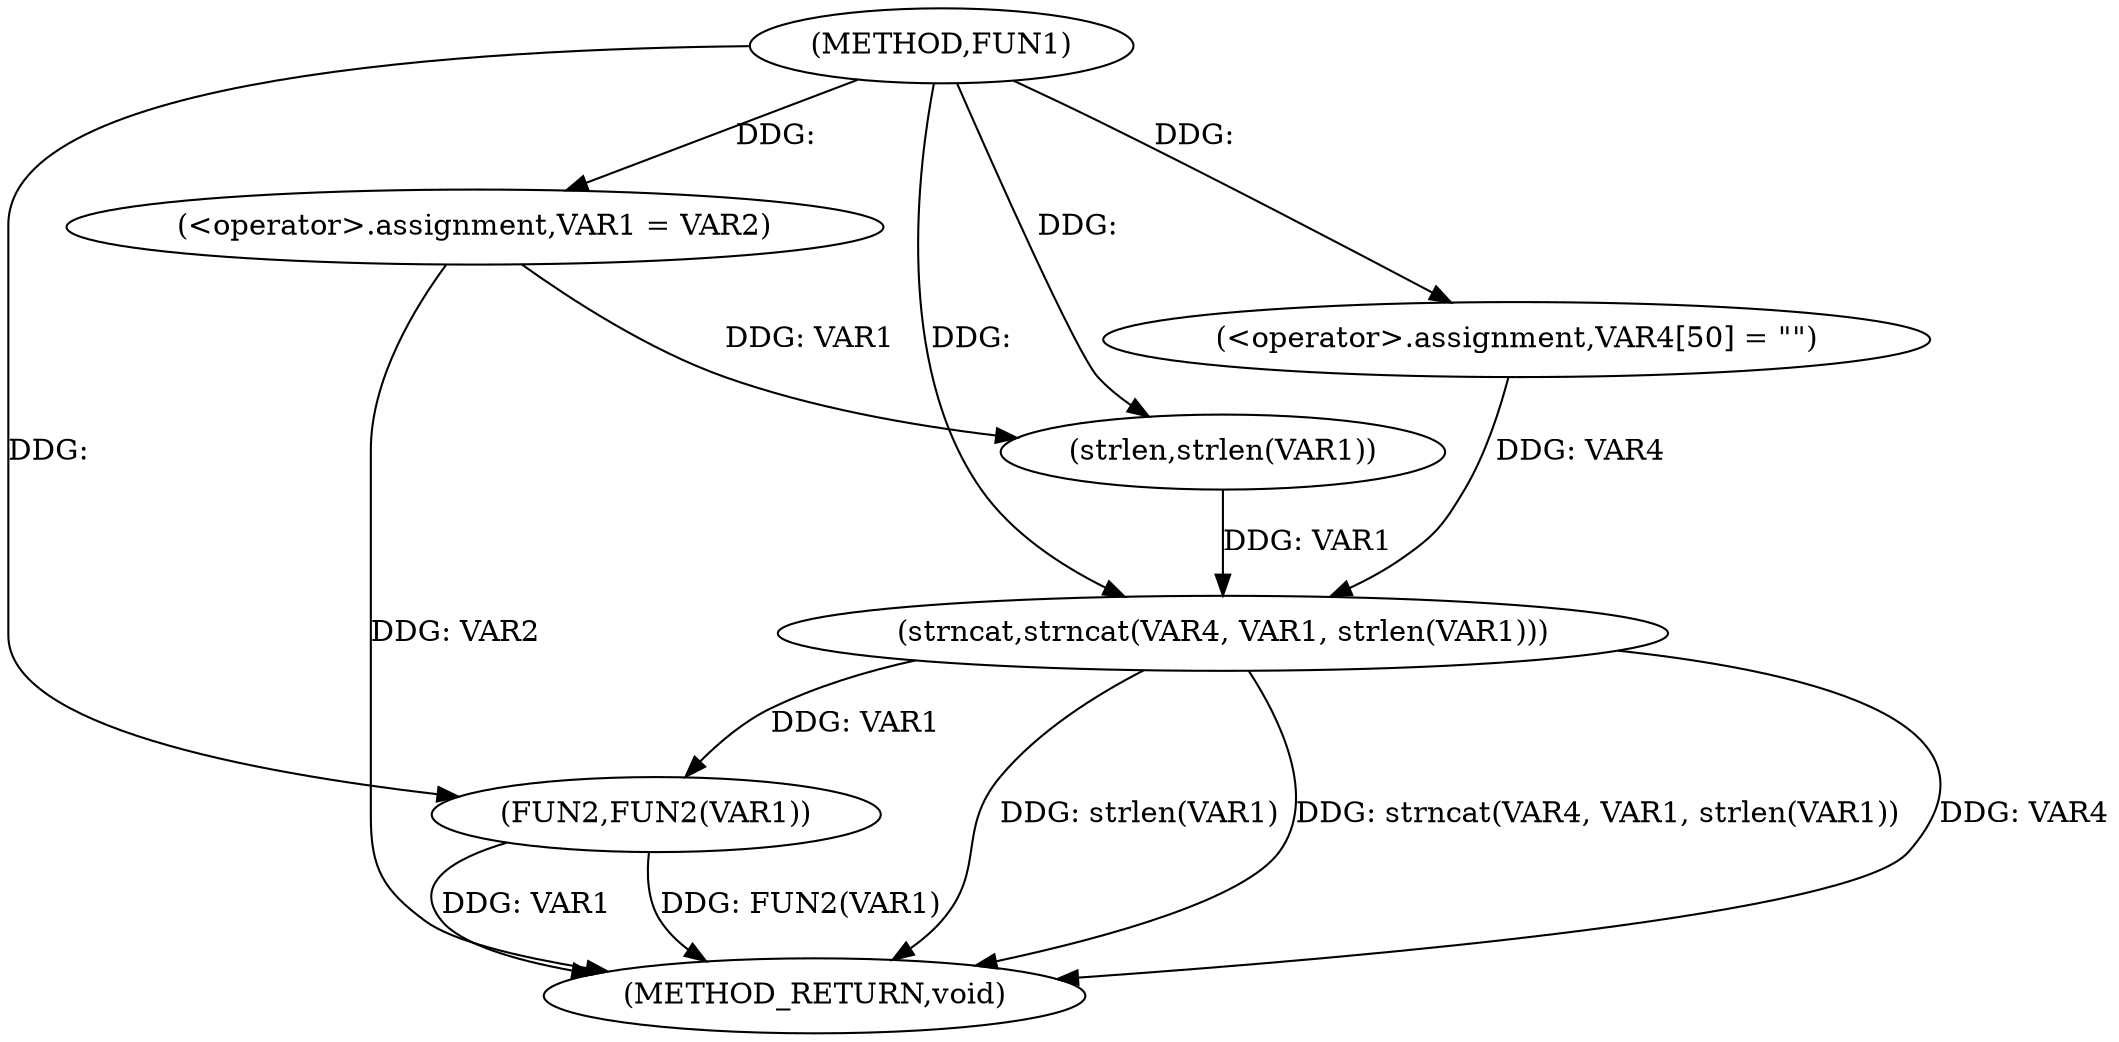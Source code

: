 digraph FUN1 {  
"1000100" [label = "(METHOD,FUN1)" ]
"1000121" [label = "(METHOD_RETURN,void)" ]
"1000104" [label = "(<operator>.assignment,VAR1 = VAR2)" ]
"1000111" [label = "(<operator>.assignment,VAR4[50] = \"\")" ]
"1000114" [label = "(strncat,strncat(VAR4, VAR1, strlen(VAR1)))" ]
"1000117" [label = "(strlen,strlen(VAR1))" ]
"1000119" [label = "(FUN2,FUN2(VAR1))" ]
  "1000114" -> "1000121"  [ label = "DDG: strlen(VAR1)"] 
  "1000114" -> "1000121"  [ label = "DDG: strncat(VAR4, VAR1, strlen(VAR1))"] 
  "1000114" -> "1000121"  [ label = "DDG: VAR4"] 
  "1000119" -> "1000121"  [ label = "DDG: VAR1"] 
  "1000119" -> "1000121"  [ label = "DDG: FUN2(VAR1)"] 
  "1000104" -> "1000121"  [ label = "DDG: VAR2"] 
  "1000100" -> "1000104"  [ label = "DDG: "] 
  "1000100" -> "1000111"  [ label = "DDG: "] 
  "1000111" -> "1000114"  [ label = "DDG: VAR4"] 
  "1000100" -> "1000114"  [ label = "DDG: "] 
  "1000117" -> "1000114"  [ label = "DDG: VAR1"] 
  "1000104" -> "1000117"  [ label = "DDG: VAR1"] 
  "1000100" -> "1000117"  [ label = "DDG: "] 
  "1000114" -> "1000119"  [ label = "DDG: VAR1"] 
  "1000100" -> "1000119"  [ label = "DDG: "] 
}
